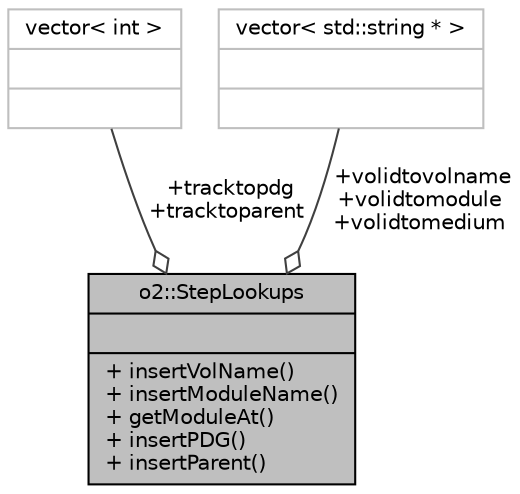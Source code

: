 digraph "o2::StepLookups"
{
 // INTERACTIVE_SVG=YES
  bgcolor="transparent";
  edge [fontname="Helvetica",fontsize="10",labelfontname="Helvetica",labelfontsize="10"];
  node [fontname="Helvetica",fontsize="10",shape=record];
  Node1 [label="{o2::StepLookups\n||+ insertVolName()\l+ insertModuleName()\l+ getModuleAt()\l+ insertPDG()\l+ insertParent()\l}",height=0.2,width=0.4,color="black", fillcolor="grey75", style="filled" fontcolor="black"];
  Node2 -> Node1 [color="grey25",fontsize="10",style="solid",label=" +tracktopdg\n+tracktoparent" ,arrowhead="odiamond",fontname="Helvetica"];
  Node2 [label="{vector\< int \>\n||}",height=0.2,width=0.4,color="grey75"];
  Node3 -> Node1 [color="grey25",fontsize="10",style="solid",label=" +volidtovolname\n+volidtomodule\n+volidtomedium" ,arrowhead="odiamond",fontname="Helvetica"];
  Node3 [label="{vector\< std::string * \>\n||}",height=0.2,width=0.4,color="grey75"];
}
